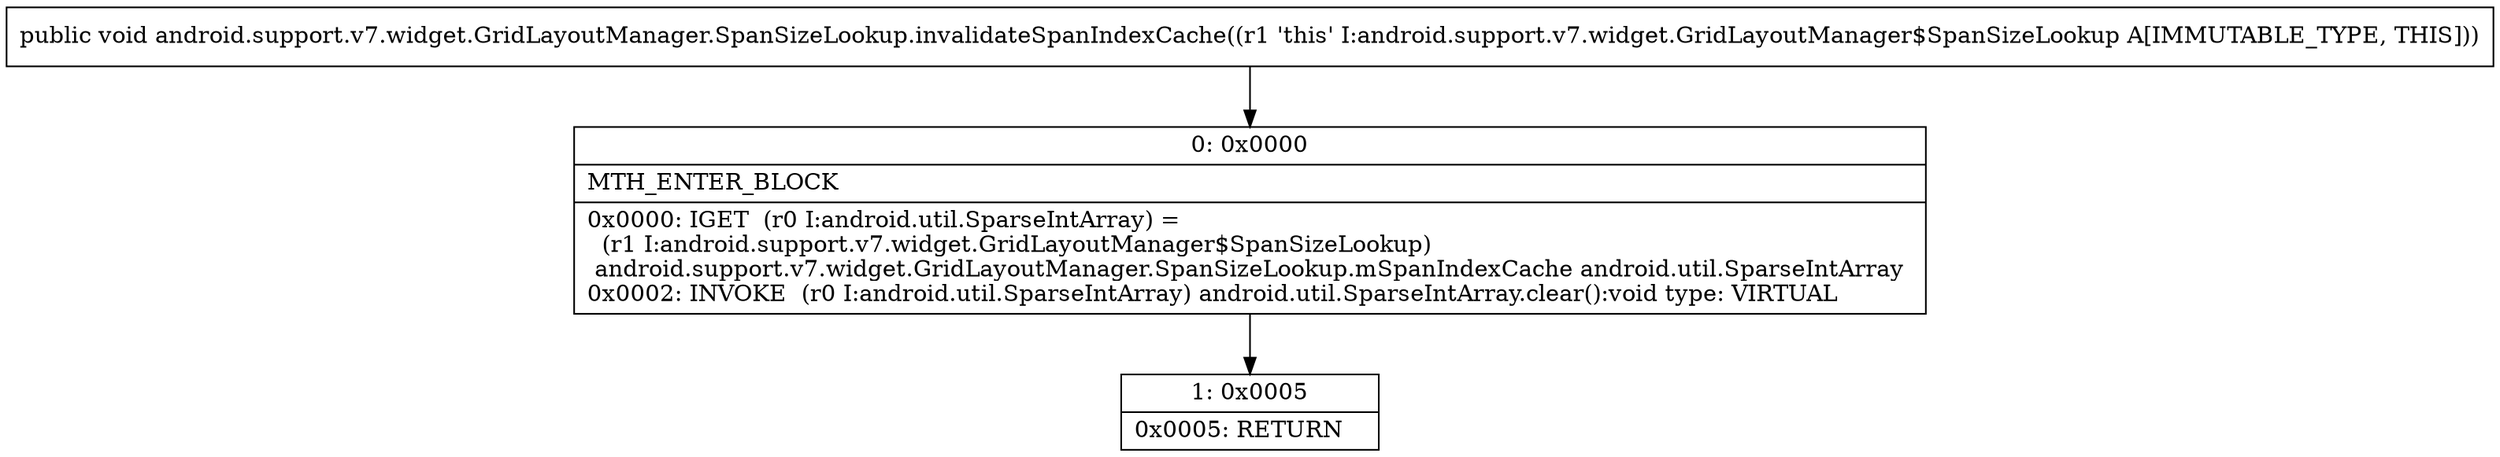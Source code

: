 digraph "CFG forandroid.support.v7.widget.GridLayoutManager.SpanSizeLookup.invalidateSpanIndexCache()V" {
Node_0 [shape=record,label="{0\:\ 0x0000|MTH_ENTER_BLOCK\l|0x0000: IGET  (r0 I:android.util.SparseIntArray) = \l  (r1 I:android.support.v7.widget.GridLayoutManager$SpanSizeLookup)\l android.support.v7.widget.GridLayoutManager.SpanSizeLookup.mSpanIndexCache android.util.SparseIntArray \l0x0002: INVOKE  (r0 I:android.util.SparseIntArray) android.util.SparseIntArray.clear():void type: VIRTUAL \l}"];
Node_1 [shape=record,label="{1\:\ 0x0005|0x0005: RETURN   \l}"];
MethodNode[shape=record,label="{public void android.support.v7.widget.GridLayoutManager.SpanSizeLookup.invalidateSpanIndexCache((r1 'this' I:android.support.v7.widget.GridLayoutManager$SpanSizeLookup A[IMMUTABLE_TYPE, THIS])) }"];
MethodNode -> Node_0;
Node_0 -> Node_1;
}

